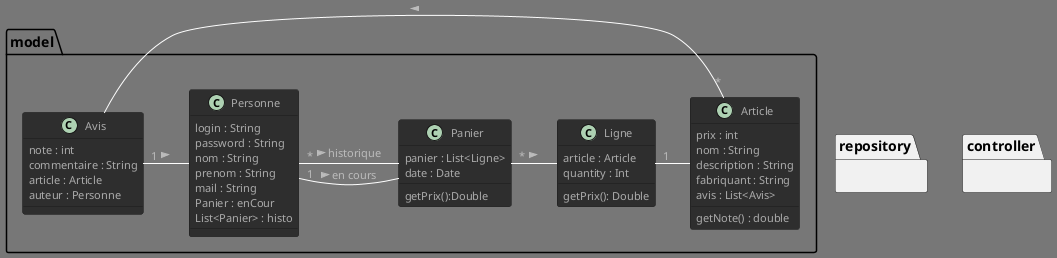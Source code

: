 @startuml
!theme reddress-darkred

package model{
class Article {
  {field}   prix : int
            nom : String
            description : String
            fabriquant : String
            avis : List<Avis>
    {method} getNote() : double
}

class Avis{
{field} note : int
        commentaire : String
        article : Article 
        auteur : Personne 
}
class Personne {
  {field}   login : String
            password : String
            nom : String
            prenom : String
            mail : String
            Panier : enCour
            List<Panier> : histo
}

class Ligne{
{field} article : Article
        quantity : Int
{method} getPrix(): Double

}
class Panier {
  {field}   panier : List<Ligne>
            date : Date
    {method} getPrix():Double
}
}

package repository{

}

package controller {

}
Personne "*"- Panier : historique >
Personne "1"- Panier : en cours >


Panier "*"- Ligne :>

Ligne "1"- Article

Article "*"- Avis :>

Avis "1"- Personne :>

@enduml